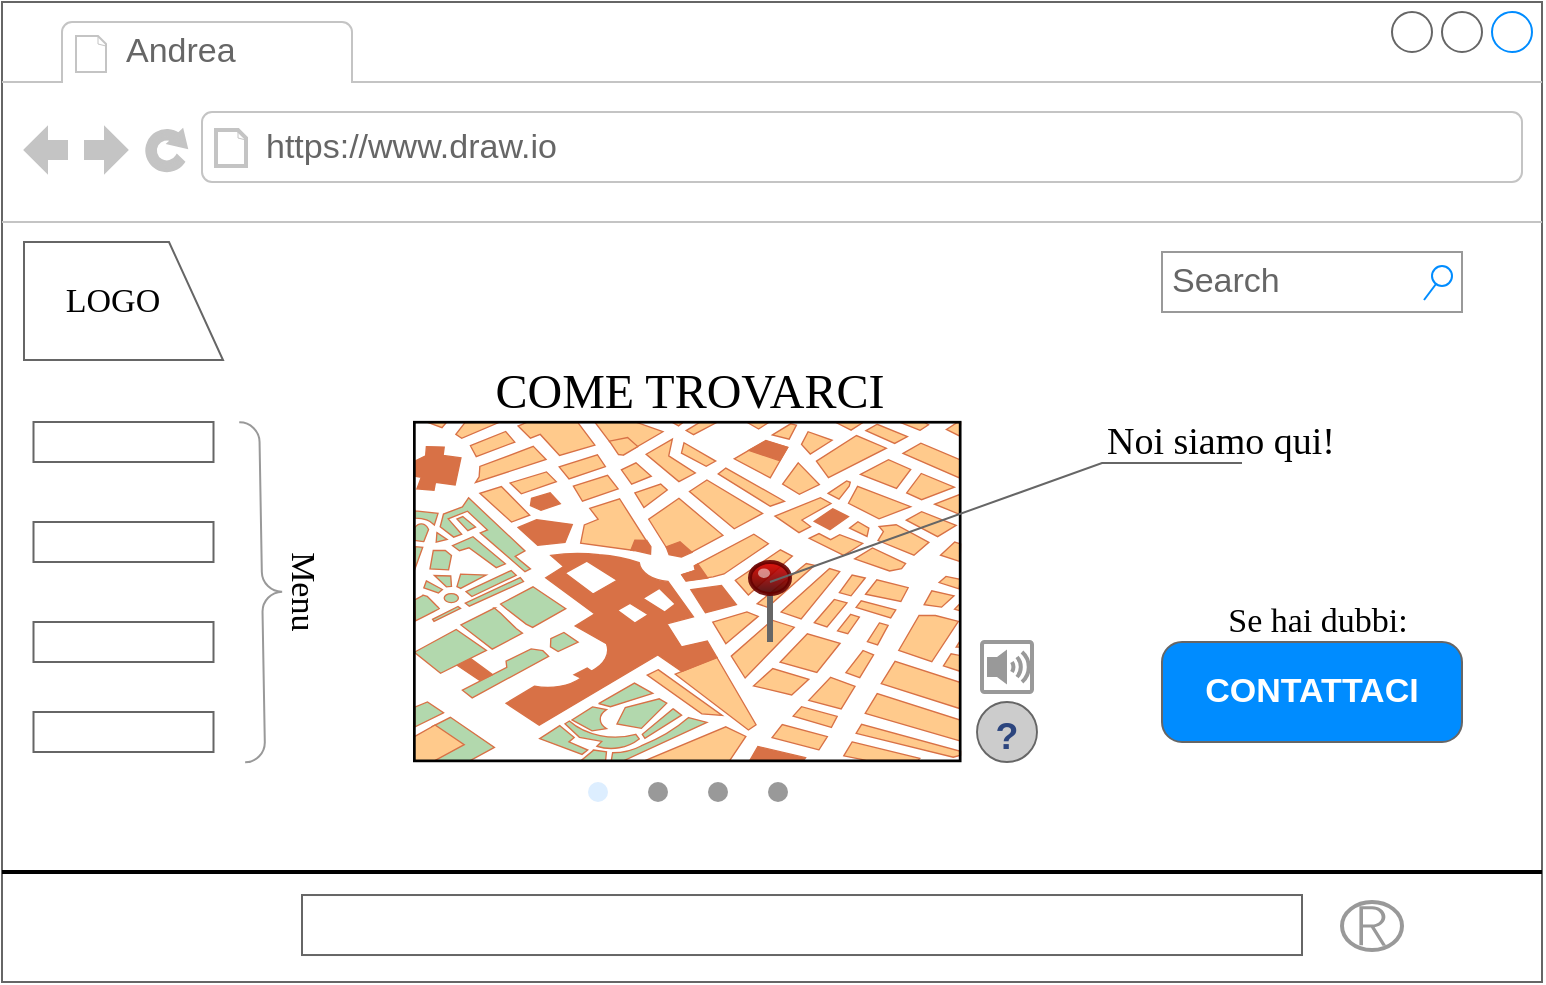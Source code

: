 <mxfile version="14.3.1" type="github">
  <diagram id="ekwS-R2kORlzKrDJqPyB" name="Page-1">
    <mxGraphModel dx="782" dy="706" grid="1" gridSize="10" guides="1" tooltips="1" connect="1" arrows="1" fold="1" page="1" pageScale="1" pageWidth="827" pageHeight="1169" math="0" shadow="0">
      <root>
        <mxCell id="0" />
        <mxCell id="1" parent="0" />
        <mxCell id="rbgBwrNaQWzHr9X_lOkM-7" value="" style="strokeWidth=1;shadow=0;dashed=0;align=center;html=1;shape=mxgraph.mockup.containers.browserWindow;rSize=0;strokeColor2=#008cff;strokeColor3=#c4c4c4;mainText=,;recursiveResize=0;strokeColor=#666666;" vertex="1" parent="1">
          <mxGeometry x="40" y="50" width="770" height="490" as="geometry" />
        </mxCell>
        <mxCell id="rbgBwrNaQWzHr9X_lOkM-8" value="Andrea" style="strokeWidth=1;shadow=0;dashed=0;align=center;html=1;shape=mxgraph.mockup.containers.anchor;fontSize=17;fontColor=#666666;align=left;" vertex="1" parent="rbgBwrNaQWzHr9X_lOkM-7">
          <mxGeometry x="60" y="12" width="100" height="26" as="geometry" />
        </mxCell>
        <mxCell id="rbgBwrNaQWzHr9X_lOkM-9" value="https://www.draw.io" style="strokeWidth=1;shadow=0;dashed=0;align=center;html=1;shape=mxgraph.mockup.containers.anchor;rSize=0;fontSize=17;fontColor=#666666;align=left;" vertex="1" parent="rbgBwrNaQWzHr9X_lOkM-7">
          <mxGeometry x="130" y="60" width="250" height="26" as="geometry" />
        </mxCell>
        <mxCell id="rbgBwrNaQWzHr9X_lOkM-11" value="" style="verticalLabelPosition=bottom;shadow=0;dashed=0;align=center;html=1;verticalAlign=top;strokeWidth=1;shape=mxgraph.mockup.misc.map;" vertex="1" parent="rbgBwrNaQWzHr9X_lOkM-7">
          <mxGeometry x="206" y="210" width="274" height="170" as="geometry" />
        </mxCell>
        <mxCell id="rbgBwrNaQWzHr9X_lOkM-12" value="" style="verticalLabelPosition=top;shadow=0;dashed=0;align=center;html=1;verticalAlign=bottom;strokeWidth=1;shape=mxgraph.mockup.misc.pin;fillColor2=#dd0000;fillColor3=#440000;strokeColor=#660000;" vertex="1" parent="rbgBwrNaQWzHr9X_lOkM-7">
          <mxGeometry x="374" y="280" width="20" height="40" as="geometry" />
        </mxCell>
        <mxCell id="rbgBwrNaQWzHr9X_lOkM-19" value="&lt;p&gt;&lt;br&gt;&lt;/p&gt;" style="strokeWidth=1;shadow=0;dashed=0;align=center;html=1;shape=mxgraph.mockup.text.callout;linkText=;textSize=17;textColor=#666666;callDir=NE;callStyle=line;fontSize=17;fontColor=#666666;align=right;verticalAlign=top;strokeColor=#666666;" vertex="1" parent="rbgBwrNaQWzHr9X_lOkM-7">
          <mxGeometry x="384" y="205" width="236" height="85" as="geometry" />
        </mxCell>
        <mxCell id="rbgBwrNaQWzHr9X_lOkM-20" value="Noi siamo qui!" style="text;html=1;strokeColor=none;fillColor=none;align=center;verticalAlign=middle;whiteSpace=wrap;rounded=0;fontFamily=Times New Roman;fontSize=19;" vertex="1" parent="rbgBwrNaQWzHr9X_lOkM-7">
          <mxGeometry x="547.5" y="210" width="122.5" height="20" as="geometry" />
        </mxCell>
        <mxCell id="rbgBwrNaQWzHr9X_lOkM-21" value="" style="verticalLabelPosition=bottom;shadow=0;dashed=0;align=center;html=1;verticalAlign=top;strokeWidth=1;shape=mxgraph.mockup.misc.help_icon;fontFamily=Times New Roman;fontSize=19;" vertex="1" parent="rbgBwrNaQWzHr9X_lOkM-7">
          <mxGeometry x="487.5" y="350" width="30" height="30" as="geometry" />
        </mxCell>
        <mxCell id="rbgBwrNaQWzHr9X_lOkM-22" value="" style="verticalLabelPosition=bottom;shadow=0;dashed=0;align=center;html=1;verticalAlign=top;strokeWidth=1;shape=mxgraph.mockup.navigation.pageControl;fillColor=#999999;strokeColor=#ddeeff;fontFamily=Times New Roman;fontSize=19;" vertex="1" parent="rbgBwrNaQWzHr9X_lOkM-7">
          <mxGeometry x="293" y="380" width="100" height="30" as="geometry" />
        </mxCell>
        <mxCell id="rbgBwrNaQWzHr9X_lOkM-26" value="" style="strokeColor=#999999;verticalLabelPosition=bottom;shadow=0;dashed=0;verticalAlign=top;strokeWidth=2;html=1;shape=mxgraph.mockup.misc.volumeIcon;fontFamily=Times New Roman;fontSize=19;" vertex="1" parent="rbgBwrNaQWzHr9X_lOkM-7">
          <mxGeometry x="490" y="320" width="25" height="25" as="geometry" />
        </mxCell>
        <mxCell id="rbgBwrNaQWzHr9X_lOkM-27" value="Search" style="strokeWidth=1;shadow=0;dashed=0;align=center;html=1;shape=mxgraph.mockup.forms.searchBox;strokeColor=#999999;mainText=;strokeColor2=#008cff;fontColor=#666666;fontSize=17;align=left;spacingLeft=3;" vertex="1" parent="rbgBwrNaQWzHr9X_lOkM-7">
          <mxGeometry x="580" y="125" width="150" height="30" as="geometry" />
        </mxCell>
        <mxCell id="rbgBwrNaQWzHr9X_lOkM-31" value="CONTATTACI" style="strokeWidth=1;shadow=0;dashed=0;align=center;html=1;shape=mxgraph.mockup.buttons.button;strokeColor=#666666;fontColor=#ffffff;mainText=;buttonStyle=round;fontSize=17;fontStyle=1;fillColor=#008cff;whiteSpace=wrap;" vertex="1" parent="rbgBwrNaQWzHr9X_lOkM-7">
          <mxGeometry x="580" y="320" width="150" height="50" as="geometry" />
        </mxCell>
        <mxCell id="rbgBwrNaQWzHr9X_lOkM-35" value="COME TROVARCI" style="text;html=1;strokeColor=none;fillColor=none;align=center;verticalAlign=middle;whiteSpace=wrap;rounded=0;fontFamily=Times New Roman;fontSize=24;" vertex="1" parent="rbgBwrNaQWzHr9X_lOkM-7">
          <mxGeometry x="230" y="185" width="227.5" height="20" as="geometry" />
        </mxCell>
        <mxCell id="rbgBwrNaQWzHr9X_lOkM-36" value="Se hai dubbi:" style="text;html=1;strokeColor=none;fillColor=none;align=center;verticalAlign=middle;whiteSpace=wrap;rounded=0;fontFamily=Times New Roman;fontSize=17;" vertex="1" parent="rbgBwrNaQWzHr9X_lOkM-7">
          <mxGeometry x="572.5" y="300" width="170" height="20" as="geometry" />
        </mxCell>
        <mxCell id="rbgBwrNaQWzHr9X_lOkM-37" value="" style="line;strokeWidth=2;html=1;fontFamily=Times New Roman;fontSize=17;" vertex="1" parent="rbgBwrNaQWzHr9X_lOkM-7">
          <mxGeometry y="430" width="770" height="10" as="geometry" />
        </mxCell>
        <mxCell id="rbgBwrNaQWzHr9X_lOkM-38" value="" style="shape=image;html=1;verticalAlign=top;verticalLabelPosition=bottom;labelBackgroundColor=#ffffff;imageAspect=0;aspect=fixed;image=https://cdn3.iconfinder.com/data/icons/finalflags/128/Italy-Flag.png;strokeColor=#666666;fontFamily=Times New Roman;fontSize=17;" vertex="1" parent="rbgBwrNaQWzHr9X_lOkM-7">
          <mxGeometry x="11" y="450" width="23" height="23" as="geometry" />
        </mxCell>
        <mxCell id="rbgBwrNaQWzHr9X_lOkM-39" value="" style="shape=image;html=1;verticalAlign=top;verticalLabelPosition=bottom;labelBackgroundColor=#ffffff;imageAspect=0;aspect=fixed;image=https://cdn2.iconfinder.com/data/icons/flags/flags/48/united-kingdom-great-britain.png;strokeColor=#666666;fontFamily=Times New Roman;fontSize=17;" vertex="1" parent="rbgBwrNaQWzHr9X_lOkM-7">
          <mxGeometry x="51" y="450" width="25.5" height="25.5" as="geometry" />
        </mxCell>
        <mxCell id="rbgBwrNaQWzHr9X_lOkM-47" value="" style="shape=image;html=1;verticalAlign=top;verticalLabelPosition=bottom;labelBackgroundColor=#ffffff;imageAspect=0;aspect=fixed;image=https://cdn3.iconfinder.com/data/icons/finalflags/128/Germany-Flag.png;strokeColor=#666666;fontFamily=Times New Roman;fontSize=17;" vertex="1" parent="rbgBwrNaQWzHr9X_lOkM-7">
          <mxGeometry x="92.25" y="447.63" width="27.75" height="27.75" as="geometry" />
        </mxCell>
        <mxCell id="rbgBwrNaQWzHr9X_lOkM-48" value="" style="strokeColor=#999999;verticalLabelPosition=bottom;shadow=0;dashed=0;verticalAlign=top;strokeWidth=2;html=1;shape=mxgraph.mockup.misc.registeredIcon;fontFamily=Times New Roman;fontSize=17;" vertex="1" parent="rbgBwrNaQWzHr9X_lOkM-7">
          <mxGeometry x="670" y="450" width="30" height="24" as="geometry" />
        </mxCell>
        <mxCell id="rbgBwrNaQWzHr9X_lOkM-50" value="" style="strokeWidth=1;shadow=0;dashed=0;align=center;html=1;shape=mxgraph.mockup.text.textBox;fontColor=#666666;align=left;fontSize=17;spacingLeft=4;spacingTop=-3;strokeColor=#666666;mainText=" vertex="1" parent="rbgBwrNaQWzHr9X_lOkM-7">
          <mxGeometry x="150" y="446.51" width="500" height="30" as="geometry" />
        </mxCell>
        <mxCell id="rbgBwrNaQWzHr9X_lOkM-51" value="" style="shape=manualInput;whiteSpace=wrap;html=1;strokeColor=#666666;fillColor=none;fontFamily=Times New Roman;fontSize=17;size=27;rotation=90;" vertex="1" parent="rbgBwrNaQWzHr9X_lOkM-7">
          <mxGeometry x="31.25" y="99.75" width="59" height="99.5" as="geometry" />
        </mxCell>
        <mxCell id="rbgBwrNaQWzHr9X_lOkM-52" value="LOGO" style="text;html=1;strokeColor=none;fillColor=none;align=center;verticalAlign=middle;whiteSpace=wrap;rounded=0;fontFamily=Times New Roman;fontSize=17;" vertex="1" parent="rbgBwrNaQWzHr9X_lOkM-7">
          <mxGeometry x="31.25" y="139.5" width="48.75" height="20" as="geometry" />
        </mxCell>
        <mxCell id="rbgBwrNaQWzHr9X_lOkM-53" value="&lt;span style=&quot;color: rgba(0 , 0 , 0 , 0) ; font-family: monospace ; font-size: 0px&quot;&gt;%3CmxGraphModel%3E%3Croot%3E%3CmxCell%20id%3D%220%22%2F%3E%3CmxCell%20id%3D%221%22%20parent%3D%220%22%2F%3E%3CmxCell%20id%3D%222%22%20value%3D%22%22%20style%3D%22ellipse%3BwhiteSpace%3Dwrap%3Bhtml%3D1%3Baspect%3Dfixed%3BstrokeColor%3D%23666666%3BfontFamily%3DTimes%20New%20Roman%3BfontSize%3D17%3B%22%20vertex%3D%221%22%20parent%3D%221%22%3E%3CmxGeometry%20x%3D%22384%22%20y%3D%22190%22%20width%3D%2220%22%20height%3D%2220%22%20as%3D%22geometry%22%2F%3E%3C%2FmxCell%3E%3C%2Froot%3E%3C%2FmxGraphModel%3E&lt;/span&gt;" style="rounded=0;whiteSpace=wrap;html=1;strokeColor=#666666;fillColor=none;fontFamily=Times New Roman;fontSize=17;" vertex="1" parent="rbgBwrNaQWzHr9X_lOkM-7">
          <mxGeometry x="15.75" y="210" width="90" height="20" as="geometry" />
        </mxCell>
        <mxCell id="rbgBwrNaQWzHr9X_lOkM-56" value="&lt;span style=&quot;color: rgba(0 , 0 , 0 , 0) ; font-family: monospace ; font-size: 0px&quot;&gt;%3CmxGraphModel%3E%3Croot%3E%3CmxCell%20id%3D%220%22%2F%3E%3CmxCell%20id%3D%221%22%20parent%3D%220%22%2F%3E%3CmxCell%20id%3D%222%22%20value%3D%22%22%20style%3D%22ellipse%3BwhiteSpace%3Dwrap%3Bhtml%3D1%3Baspect%3Dfixed%3BstrokeColor%3D%23666666%3BfontFamily%3DTimes%20New%20Roman%3BfontSize%3D17%3B%22%20vertex%3D%221%22%20parent%3D%221%22%3E%3CmxGeometry%20x%3D%22384%22%20y%3D%22190%22%20width%3D%2220%22%20height%3D%2220%22%20as%3D%22geometry%22%2F%3E%3C%2FmxCell%3E%3C%2Froot%3E%3C%2FmxGraphModel%3E&lt;/span&gt;" style="rounded=0;whiteSpace=wrap;html=1;strokeColor=#666666;fillColor=none;fontFamily=Times New Roman;fontSize=17;" vertex="1" parent="rbgBwrNaQWzHr9X_lOkM-7">
          <mxGeometry x="15.75" y="260" width="90" height="20" as="geometry" />
        </mxCell>
        <mxCell id="rbgBwrNaQWzHr9X_lOkM-57" value="&lt;span style=&quot;color: rgba(0 , 0 , 0 , 0) ; font-family: monospace ; font-size: 0px&quot;&gt;%3CmxGraphModel%3E%3Croot%3E%3CmxCell%20id%3D%220%22%2F%3E%3CmxCell%20id%3D%221%22%20parent%3D%220%22%2F%3E%3CmxCell%20id%3D%222%22%20value%3D%22%22%20style%3D%22ellipse%3BwhiteSpace%3Dwrap%3Bhtml%3D1%3Baspect%3Dfixed%3BstrokeColor%3D%23666666%3BfontFamily%3DTimes%20New%20Roman%3BfontSize%3D17%3B%22%20vertex%3D%221%22%20parent%3D%221%22%3E%3CmxGeometry%20x%3D%22384%22%20y%3D%22190%22%20width%3D%2220%22%20height%3D%2220%22%20as%3D%22geometry%22%2F%3E%3C%2FmxCell%3E%3C%2Froot%3E%3C%2FmxGraphModel%3E&lt;/span&gt;" style="rounded=0;whiteSpace=wrap;html=1;strokeColor=#666666;fillColor=none;fontFamily=Times New Roman;fontSize=17;" vertex="1" parent="rbgBwrNaQWzHr9X_lOkM-7">
          <mxGeometry x="15.75" y="310" width="90" height="20" as="geometry" />
        </mxCell>
        <mxCell id="rbgBwrNaQWzHr9X_lOkM-58" value="&lt;span style=&quot;color: rgba(0 , 0 , 0 , 0) ; font-family: monospace ; font-size: 0px&quot;&gt;%3CmxGraphModel%3E%3Croot%3E%3CmxCell%20id%3D%220%22%2F%3E%3CmxCell%20id%3D%221%22%20parent%3D%220%22%2F%3E%3CmxCell%20id%3D%222%22%20value%3D%22%22%20style%3D%22ellipse%3BwhiteSpace%3Dwrap%3Bhtml%3D1%3Baspect%3Dfixed%3BstrokeColor%3D%23666666%3BfontFamily%3DTimes%20New%20Roman%3BfontSize%3D17%3B%22%20vertex%3D%221%22%20parent%3D%221%22%3E%3CmxGeometry%20x%3D%22384%22%20y%3D%22190%22%20width%3D%2220%22%20height%3D%2220%22%20as%3D%22geometry%22%2F%3E%3C%2FmxCell%3E%3C%2Froot%3E%3C%2FmxGraphModel%3E&lt;/span&gt;" style="rounded=0;whiteSpace=wrap;html=1;strokeColor=#666666;fillColor=none;fontFamily=Times New Roman;fontSize=17;" vertex="1" parent="rbgBwrNaQWzHr9X_lOkM-7">
          <mxGeometry x="15.75" y="355" width="90" height="20" as="geometry" />
        </mxCell>
        <mxCell id="rbgBwrNaQWzHr9X_lOkM-59" value="" style="labelPosition=right;align=left;strokeWidth=1;shape=mxgraph.mockup.markup.curlyBrace;html=1;shadow=0;dashed=0;strokeColor=#999999;direction=north;fillColor=none;fontFamily=Times New Roman;fontSize=17;rotation=-181;" vertex="1" parent="rbgBwrNaQWzHr9X_lOkM-7">
          <mxGeometry x="120.09" y="210" width="20" height="170" as="geometry" />
        </mxCell>
        <mxCell id="rbgBwrNaQWzHr9X_lOkM-60" value="Menu" style="text;html=1;strokeColor=none;fillColor=none;align=center;verticalAlign=middle;whiteSpace=wrap;rounded=0;fontFamily=Times New Roman;fontSize=17;rotation=90;" vertex="1" parent="rbgBwrNaQWzHr9X_lOkM-7">
          <mxGeometry x="120.09" y="285" width="60" height="20" as="geometry" />
        </mxCell>
      </root>
    </mxGraphModel>
  </diagram>
</mxfile>
